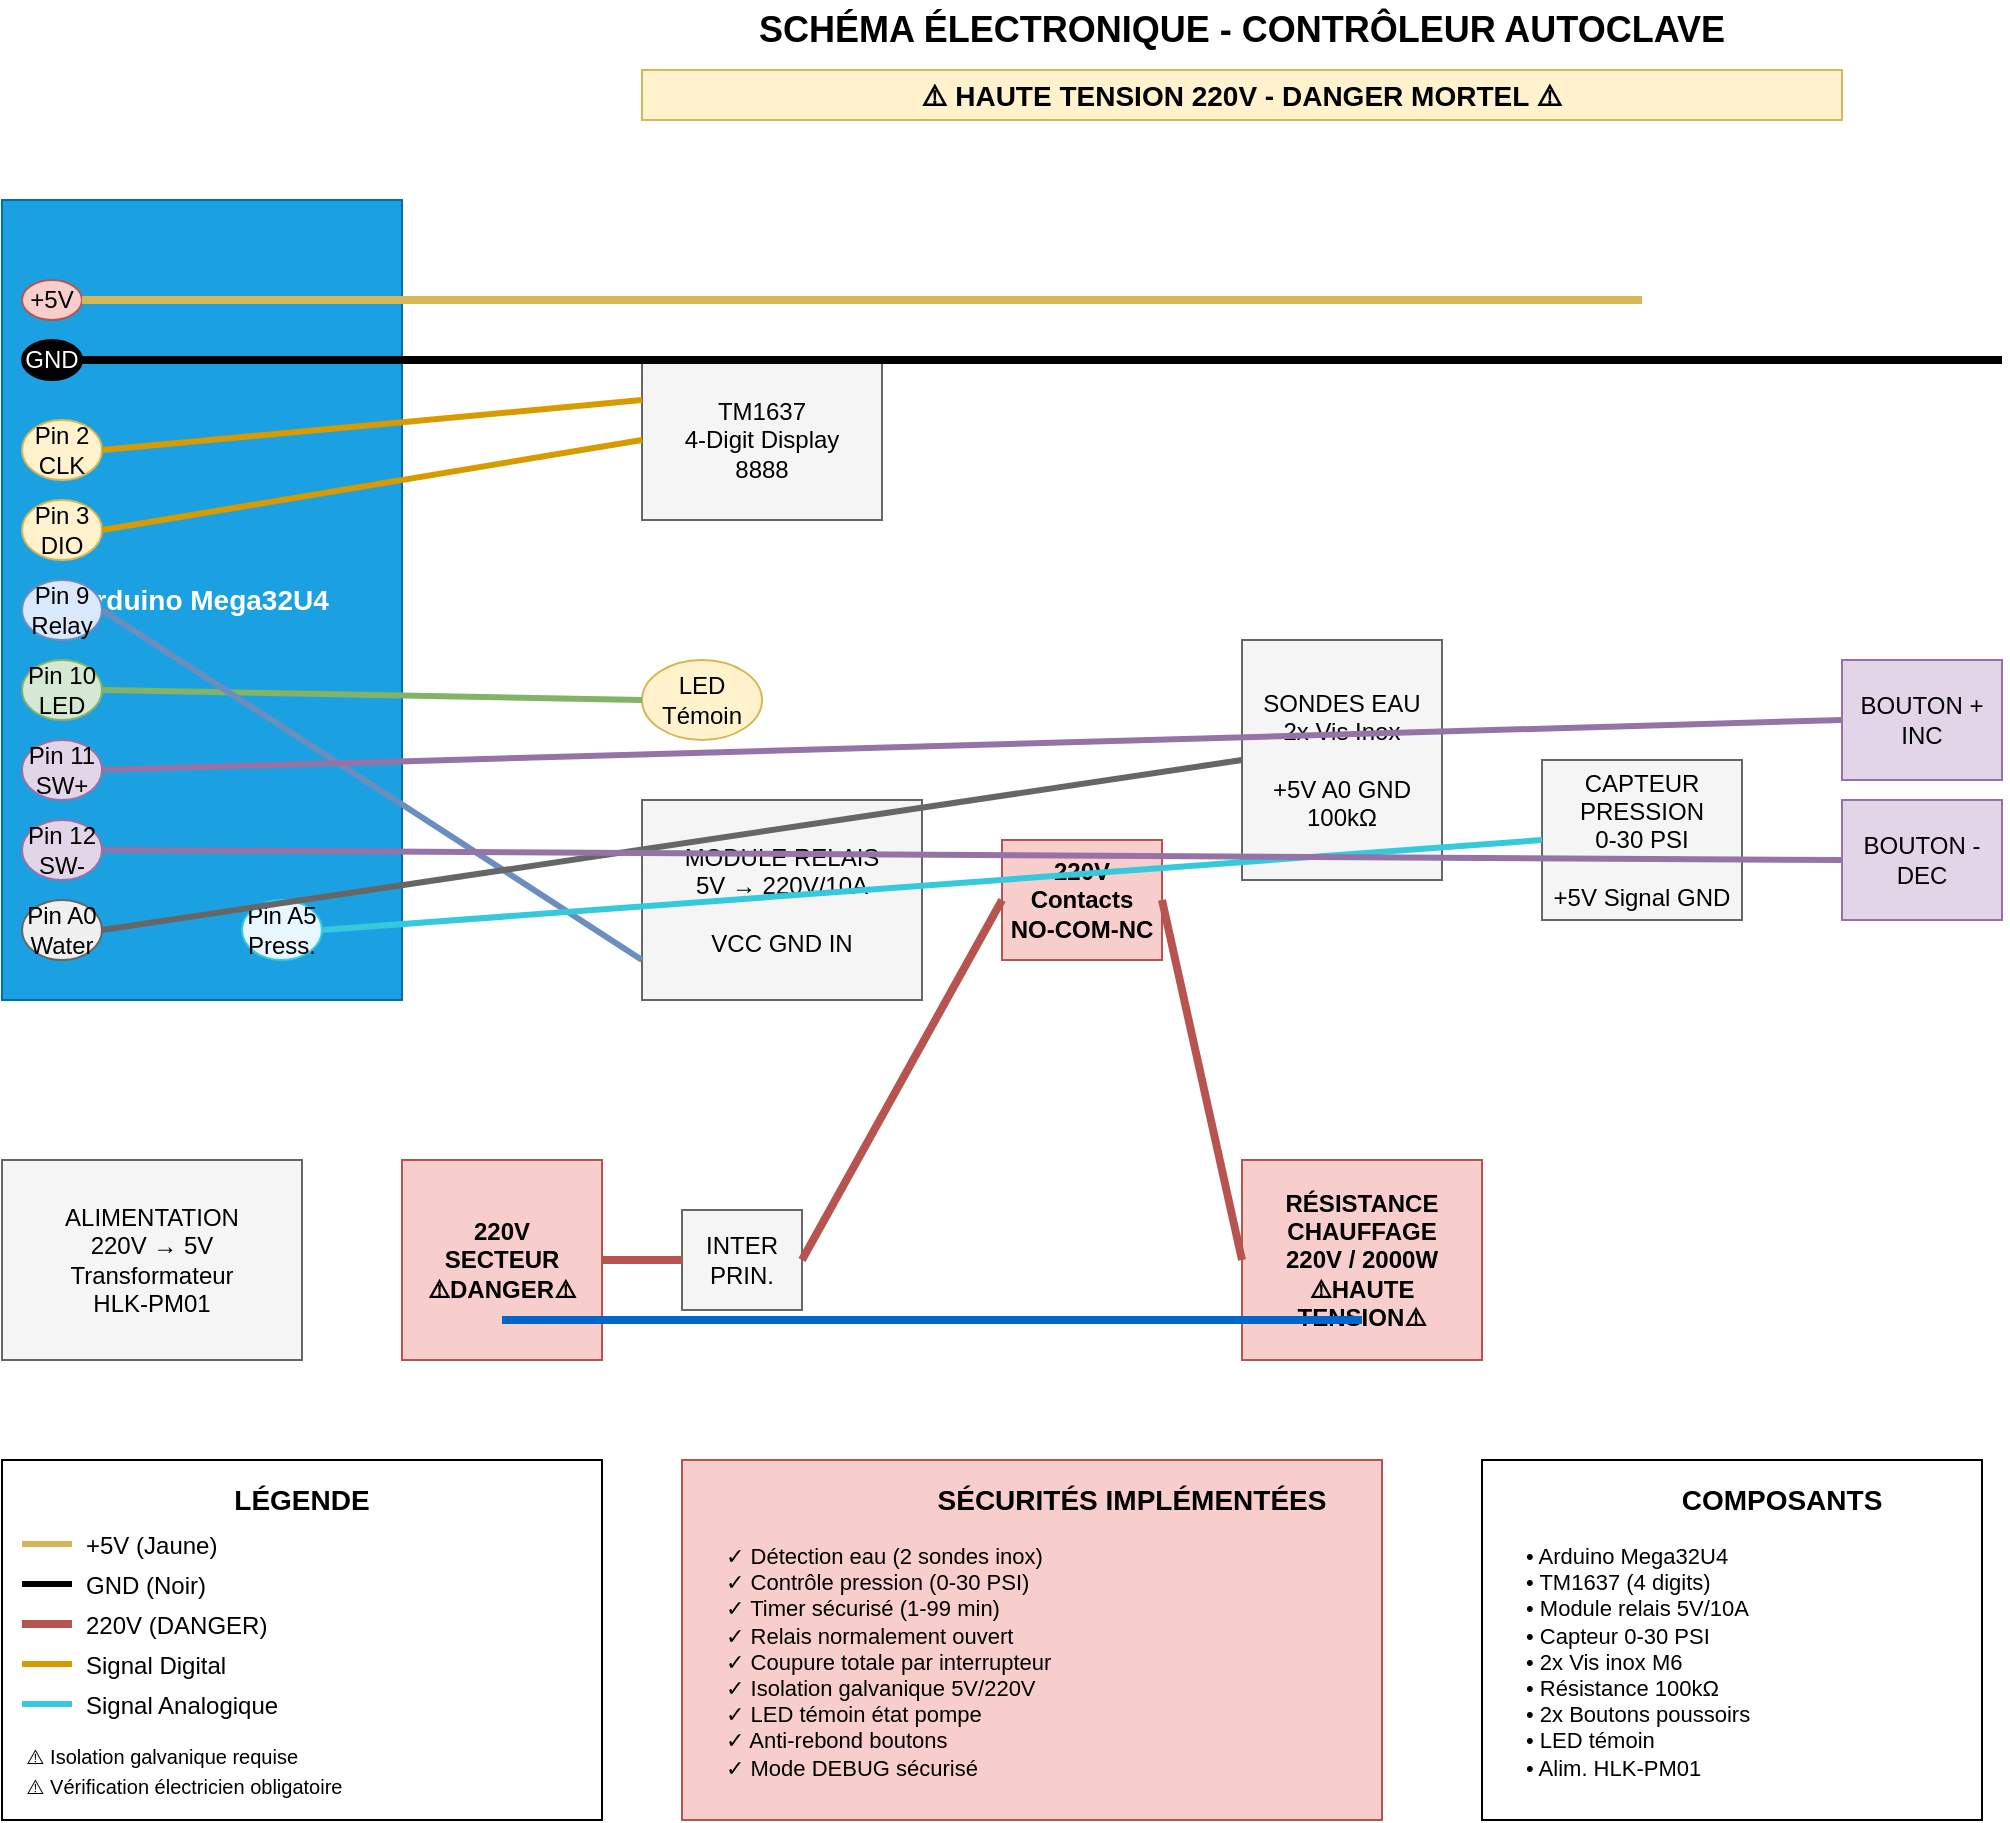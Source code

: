 <?xml version="1.0" encoding="UTF-8"?>
<mxfile version="22.1.16" type="device">
  <diagram id="arduino-autoclave-schema" name="Schéma Électronique Autoclave">
    <mxGraphModel dx="1422" dy="754" grid="1" gridSize="10" guides="1" tooltips="1" connect="1" arrows="1" fold="1" page="1" pageScale="1" pageWidth="1654" pageHeight="1169" math="0" shadow="0">
      <root>
        <mxCell id="0" />
        <mxCell id="1" parent="0" />
        
        <!-- Title -->
        <mxCell id="title" value="SCHÉMA ÉLECTRONIQUE - CONTRÔLEUR AUTOCLAVE" style="text;html=1;strokeColor=none;fillColor=none;align=center;verticalAlign=middle;whiteSpace=wrap;rounded=0;fontSize=18;fontStyle=1" vertex="1" parent="1">
          <mxGeometry x="400" y="20" width="600" height="30" as="geometry" />
        </mxCell>
        
        <mxCell id="warning" value="⚠️ HAUTE TENSION 220V - DANGER MORTEL ⚠️" style="text;html=1;strokeColor=#d6b656;fillColor=#fff2cc;align=center;verticalAlign=middle;whiteSpace=wrap;rounded=0;fontSize=14;fontStyle=1" vertex="1" parent="1">
          <mxGeometry x="400" y="55" width="600" height="25" as="geometry" />
        </mxCell>

        <!-- Arduino Mega32U4 -->
        <mxCell id="arduino" value="Arduino Mega32U4" style="rounded=0;whiteSpace=wrap;html=1;fillColor=#1ba1e2;fontColor=#ffffff;strokeColor=#006EAF;fontSize=14;fontStyle=1" vertex="1" parent="1">
          <mxGeometry x="80" y="120" width="200" height="400" as="geometry" />
        </mxCell>

        <!-- Arduino Pins -->
        <mxCell id="pin_5v" value="+5V" style="ellipse;whiteSpace=wrap;html=1;fillColor=#f8cecc;strokeColor=#b85450;" vertex="1" parent="1">
          <mxGeometry x="90" y="160" width="30" height="20" as="geometry" />
        </mxCell>
        
        <mxCell id="pin_gnd" value="GND" style="ellipse;whiteSpace=wrap;html=1;fillColor=#000000;fontColor=#ffffff;" vertex="1" parent="1">
          <mxGeometry x="90" y="190" width="30" height="20" as="geometry" />
        </mxCell>
        
        <mxCell id="pin_2" value="Pin 2&#xa;CLK" style="ellipse;whiteSpace=wrap;html=1;fillColor=#fff2cc;strokeColor=#d6b656;" vertex="1" parent="1">
          <mxGeometry x="90" y="230" width="40" height="30" as="geometry" />
        </mxCell>
        
        <mxCell id="pin_3" value="Pin 3&#xa;DIO" style="ellipse;whiteSpace=wrap;html=1;fillColor=#fff2cc;strokeColor=#d6b656;" vertex="1" parent="1">
          <mxGeometry x="90" y="270" width="40" height="30" as="geometry" />
        </mxCell>
        
        <mxCell id="pin_9" value="Pin 9&#xa;Relay" style="ellipse;whiteSpace=wrap;html=1;fillColor=#dae8fc;strokeColor=#6c8ebf;" vertex="1" parent="1">
          <mxGeometry x="90" y="310" width="40" height="30" as="geometry" />
        </mxCell>
        
        <mxCell id="pin_10" value="Pin 10&#xa;LED" style="ellipse;whiteSpace=wrap;html=1;fillColor=#d5e8d4;strokeColor=#82b366;" vertex="1" parent="1">
          <mxGeometry x="90" y="350" width="40" height="30" as="geometry" />
        </mxCell>
        
        <mxCell id="pin_11" value="Pin 11&#xa;SW+" style="ellipse;whiteSpace=wrap;html=1;fillColor=#e1d5e7;strokeColor=#9673a6;" vertex="1" parent="1">
          <mxGeometry x="90" y="390" width="40" height="30" as="geometry" />
        </mxCell>
        
        <mxCell id="pin_12" value="Pin 12&#xa;SW-" style="ellipse;whiteSpace=wrap;html=1;fillColor=#e1d5e7;strokeColor=#9673a6;" vertex="1" parent="1">
          <mxGeometry x="90" y="430" width="40" height="30" as="geometry" />
        </mxCell>
        
        <mxCell id="pin_a0" value="Pin A0&#xa;Water" style="ellipse;whiteSpace=wrap;html=1;fillColor=#f0f0f0;strokeColor=#666666;" vertex="1" parent="1">
          <mxGeometry x="90" y="470" width="40" height="30" as="geometry" />
        </mxCell>
        
        <mxCell id="pin_a5" value="Pin A5&#xa;Press." style="ellipse;whiteSpace=wrap;html=1;fillColor=#e6f7ff;strokeColor=#36c9dd;" vertex="1" parent="1">
          <mxGeometry x="200" y="470" width="40" height="30" as="geometry" />
        </mxCell>

        <!-- TM1637 Display -->
        <mxCell id="display" value="TM1637&#xa;4-Digit Display&#xa;8888" style="rounded=0;whiteSpace=wrap;html=1;fillColor=#f5f5f5;strokeColor=#666666;" vertex="1" parent="1">
          <mxGeometry x="400" y="200" width="120" height="80" as="geometry" />
        </mxCell>

        <!-- LED Indicator -->
        <mxCell id="led" value="LED&#xa;Témoin" style="ellipse;whiteSpace=wrap;html=1;fillColor=#fff2cc;strokeColor=#d6b656;" vertex="1" parent="1">
          <mxGeometry x="400" y="350" width="60" height="40" as="geometry" />
        </mxCell>

        <!-- Relay Module -->
        <mxCell id="relay" value="MODULE RELAIS&#xa;5V → 220V/10A&#xa;&#xa;VCC  GND  IN" style="rounded=0;whiteSpace=wrap;html=1;fillColor=#f5f5f5;strokeColor=#666666;" vertex="1" parent="1">
          <mxGeometry x="400" y="420" width="140" height="100" as="geometry" />
        </mxCell>

        <!-- 220V Contacts -->
        <mxCell id="contacts_220v" value="220V&#xa;Contacts&#xa;NO-COM-NC" style="rounded=0;whiteSpace=wrap;html=1;fillColor=#f8cecc;strokeColor=#b85450;fontStyle=1" vertex="1" parent="1">
          <mxGeometry x="580" y="440" width="80" height="60" as="geometry" />
        </mxCell>

        <!-- Water Sensors -->
        <mxCell id="water_sensors" value="SONDES EAU&#xa;2x Vis Inox&#xa;&#xa;+5V  A0  GND&#xa;   100kΩ" style="rounded=0;whiteSpace=wrap;html=1;fillColor=#f5f5f5;strokeColor=#666666;" vertex="1" parent="1">
          <mxGeometry x="700" y="340" width="100" height="120" as="geometry" />
        </mxCell>

        <!-- Pressure Sensor -->
        <mxCell id="pressure_sensor" value="CAPTEUR&#xa;PRESSION&#xa;0-30 PSI&#xa;&#xa;+5V Signal GND" style="rounded=0;whiteSpace=wrap;html=1;fillColor=#f5f5f5;strokeColor=#666666;" vertex="1" parent="1">
          <mxGeometry x="850" y="400" width="100" height="80" as="geometry" />
        </mxCell>

        <!-- Switches -->
        <mxCell id="switch_inc" value="BOUTON +&#xa;INC" style="rounded=0;whiteSpace=wrap;html=1;fillColor=#e1d5e7;strokeColor=#9673a6;" vertex="1" parent="1">
          <mxGeometry x="1000" y="350" width="80" height="60" as="geometry" />
        </mxCell>
        
        <mxCell id="switch_dec" value="BOUTON -&#xa;DEC" style="rounded=0;whiteSpace=wrap;html=1;fillColor=#e1d5e7;strokeColor=#9673a6;" vertex="1" parent="1">
          <mxGeometry x="1000" y="420" width="80" height="60" as="geometry" />
        </mxCell>

        <!-- Power Supply -->
        <mxCell id="power_supply" value="ALIMENTATION&#xa;220V → 5V&#xa;Transformateur&#xa;HLK-PM01" style="rounded=0;whiteSpace=wrap;html=1;fillColor=#f5f5f5;strokeColor=#666666;" vertex="1" parent="1">
          <mxGeometry x="80" y="600" width="150" height="100" as="geometry" />
        </mxCell>

        <!-- 220V Input -->
        <mxCell id="input_220v" value="220V&#xa;SECTEUR&#xa;⚠️DANGER⚠️" style="rounded=0;whiteSpace=wrap;html=1;fillColor=#f8cecc;strokeColor=#b85450;fontStyle=1" vertex="1" parent="1">
          <mxGeometry x="280" y="600" width="100" height="100" as="geometry" />
        </mxCell>

        <!-- Main Switch -->
        <mxCell id="main_switch" value="INTER&#xa;PRIN." style="rounded=0;whiteSpace=wrap;html=1;fillColor=#f5f5f5;strokeColor=#666666;" vertex="1" parent="1">
          <mxGeometry x="420" y="625" width="60" height="50" as="geometry" />
        </mxCell>

        <!-- Heating Element -->
        <mxCell id="heating_element" value="RÉSISTANCE&#xa;CHAUFFAGE&#xa;220V / 2000W&#xa;⚠️HAUTE TENSION⚠️" style="rounded=0;whiteSpace=wrap;html=1;fillColor=#f8cecc;strokeColor=#b85450;fontStyle=1" vertex="1" parent="1">
          <mxGeometry x="700" y="600" width="120" height="100" as="geometry" />
        </mxCell>

        <!-- Connections/Wires -->
        
        <!-- Display connections -->
        <mxCell id="wire_clk" value="" style="endArrow=none;html=1;strokeColor=#d79b00;strokeWidth=3;" edge="1" parent="1">
          <mxGeometry width="50" height="50" relative="1" as="geometry">
            <mxPoint x="130" y="245" as="sourcePoint" />
            <mxPoint x="400" y="220" as="targetPoint" />
          </mxGeometry>
        </mxCell>
        
        <mxCell id="wire_dio" value="" style="endArrow=none;html=1;strokeColor=#d79b00;strokeWidth=3;" edge="1" parent="1">
          <mxGeometry width="50" height="50" relative="1" as="geometry">
            <mxPoint x="130" y="285" as="sourcePoint" />
            <mxPoint x="400" y="240" as="targetPoint" />
          </mxGeometry>
        </mxCell>

        <!-- LED connection -->
        <mxCell id="wire_led" value="" style="endArrow=none;html=1;strokeColor=#82b366;strokeWidth=3;" edge="1" parent="1">
          <mxGeometry width="50" height="50" relative="1" as="geometry">
            <mxPoint x="130" y="365" as="sourcePoint" />
            <mxPoint x="400" y="370" as="targetPoint" />
          </mxGeometry>
        </mxCell>

        <!-- Relay connection -->
        <mxCell id="wire_relay" value="" style="endArrow=none;html=1;strokeColor=#6c8ebf;strokeWidth=3;" edge="1" parent="1">
          <mxGeometry width="50" height="50" relative="1" as="geometry">
            <mxPoint x="130" y="325" as="sourcePoint" />
            <mxPoint x="400" y="500" as="targetPoint" />
          </mxGeometry>
        </mxCell>

        <!-- Water sensor connection -->
        <mxCell id="wire_water" value="" style="endArrow=none;html=1;strokeColor=#666666;strokeWidth=3;" edge="1" parent="1">
          <mxGeometry width="50" height="50" relative="1" as="geometry">
            <mxPoint x="130" y="485" as="sourcePoint" />
            <mxPoint x="700" y="400" as="targetPoint" />
          </mxGeometry>
        </mxCell>

        <!-- Pressure sensor connection -->
        <mxCell id="wire_pressure" value="" style="endArrow=none;html=1;strokeColor=#36c9dd;strokeWidth=3;" edge="1" parent="1">
          <mxGeometry width="50" height="50" relative="1" as="geometry">
            <mxPoint x="240" y="485" as="sourcePoint" />
            <mxPoint x="850" y="440" as="targetPoint" />
          </mxGeometry>
        </mxCell>

        <!-- Switch connections -->
        <mxCell id="wire_sw_inc" value="" style="endArrow=none;html=1;strokeColor=#9673a6;strokeWidth=3;" edge="1" parent="1">
          <mxGeometry width="50" height="50" relative="1" as="geometry">
            <mxPoint x="130" y="405" as="sourcePoint" />
            <mxPoint x="1000" y="380" as="targetPoint" />
          </mxGeometry>
        </mxCell>
        
        <mxCell id="wire_sw_dec" value="" style="endArrow=none;html=1;strokeColor=#9673a6;strokeWidth=3;" edge="1" parent="1">
          <mxGeometry width="50" height="50" relative="1" as="geometry">
            <mxPoint x="130" y="445" as="sourcePoint" />
            <mxPoint x="1000" y="450" as="targetPoint" />
          </mxGeometry>
        </mxCell>

        <!-- 220V high voltage connections -->
        <mxCell id="wire_220v_1" value="" style="endArrow=none;html=1;strokeColor=#b85450;strokeWidth=4;" edge="1" parent="1">
          <mxGeometry width="50" height="50" relative="1" as="geometry">
            <mxPoint x="380" y="650" as="sourcePoint" />
            <mxPoint x="420" y="650" as="targetPoint" />
          </mxGeometry>
        </mxCell>
        
        <mxCell id="wire_220v_2" value="" style="endArrow=none;html=1;strokeColor=#b85450;strokeWidth=4;" edge="1" parent="1">
          <mxGeometry width="50" height="50" relative="1" as="geometry">
            <mxPoint x="480" y="650" as="sourcePoint" />
            <mxPoint x="580" y="470" as="targetPoint" />
          </mxGeometry>
        </mxCell>
        
        <mxCell id="wire_220v_3" value="" style="endArrow=none;html=1;strokeColor=#b85450;strokeWidth=4;" edge="1" parent="1">
          <mxGeometry width="50" height="50" relative="1" as="geometry">
            <mxPoint x="660" y="470" as="sourcePoint" />
            <mxPoint x="700" y="650" as="targetPoint" />
          </mxGeometry>
        </mxCell>

        <!-- Neutral line -->
        <mxCell id="wire_neutral" value="" style="endArrow=none;html=1;strokeColor=#0066cc;strokeWidth=4;" edge="1" parent="1">
          <mxGeometry width="50" height="50" relative="1" as="geometry">
            <mxPoint x="330" y="680" as="sourcePoint" />
            <mxPoint x="760" y="680" as="targetPoint" />
          </mxGeometry>
        </mxCell>

        <!-- Power bus +5V -->
        <mxCell id="power_bus" value="" style="endArrow=none;html=1;strokeColor=#d6b656;strokeWidth=4;" edge="1" parent="1">
          <mxGeometry width="50" height="50" relative="1" as="geometry">
            <mxPoint x="120" y="170" as="sourcePoint" />
            <mxPoint x="900" y="170" as="targetPoint" />
          </mxGeometry>
        </mxCell>

        <!-- Ground bus -->
        <mxCell id="ground_bus" value="" style="endArrow=none;html=1;strokeColor=#000000;strokeWidth=4;" edge="1" parent="1">
          <mxGeometry width="50" height="50" relative="1" as="geometry">
            <mxPoint x="120" y="200" as="sourcePoint" />
            <mxPoint x="1080" y="200" as="targetPoint" />
          </mxGeometry>
        </mxCell>

        <!-- Legend -->
        <mxCell id="legend_box" value="" style="rounded=0;whiteSpace=wrap;html=1;fillColor=#ffffff;strokeColor=#000000;" vertex="1" parent="1">
          <mxGeometry x="80" y="750" width="300" height="180" as="geometry" />
        </mxCell>
        
        <mxCell id="legend_title" value="LÉGENDE" style="text;html=1;strokeColor=none;fillColor=none;align=center;verticalAlign=middle;whiteSpace=wrap;rounded=0;fontSize=14;fontStyle=1" vertex="1" parent="1">
          <mxGeometry x="180" y="760" width="100" height="20" as="geometry" />
        </mxCell>
        
        <mxCell id="legend_5v" value="+5V (Jaune)" style="text;html=1;strokeColor=none;fillColor=none;align=left;verticalAlign=middle;whiteSpace=wrap;rounded=0;" vertex="1" parent="1">
          <mxGeometry x="120" y="785" width="100" height="15" as="geometry" />
        </mxCell>
        
        <mxCell id="legend_5v_line" value="" style="endArrow=none;html=1;strokeColor=#d6b656;strokeWidth=3;" edge="1" parent="1">
          <mxGeometry width="50" height="50" relative="1" as="geometry">
            <mxPoint x="90" y="792" as="sourcePoint" />
            <mxPoint x="115" y="792" as="targetPoint" />
          </mxGeometry>
        </mxCell>
        
        <mxCell id="legend_gnd" value="GND (Noir)" style="text;html=1;strokeColor=none;fillColor=none;align=left;verticalAlign=middle;whiteSpace=wrap;rounded=0;" vertex="1" parent="1">
          <mxGeometry x="120" y="805" width="100" height="15" as="geometry" />
        </mxCell>
        
        <mxCell id="legend_gnd_line" value="" style="endArrow=none;html=1;strokeColor=#000000;strokeWidth=3;" edge="1" parent="1">
          <mxGeometry width="50" height="50" relative="1" as="geometry">
            <mxPoint x="90" y="812" as="sourcePoint" />
            <mxPoint x="115" y="812" as="targetPoint" />
          </mxGeometry>
        </mxCell>
        
        <mxCell id="legend_220v" value="220V (DANGER)" style="text;html=1;strokeColor=none;fillColor=none;align=left;verticalAlign=middle;whiteSpace=wrap;rounded=0;" vertex="1" parent="1">
          <mxGeometry x="120" y="825" width="100" height="15" as="geometry" />
        </mxCell>
        
        <mxCell id="legend_220v_line" value="" style="endArrow=none;html=1;strokeColor=#b85450;strokeWidth=4;" edge="1" parent="1">
          <mxGeometry width="50" height="50" relative="1" as="geometry">
            <mxPoint x="90" y="832" as="sourcePoint" />
            <mxPoint x="115" y="832" as="targetPoint" />
          </mxGeometry>
        </mxCell>
        
        <mxCell id="legend_digital" value="Signal Digital" style="text;html=1;strokeColor=none;fillColor=none;align=left;verticalAlign=middle;whiteSpace=wrap;rounded=0;" vertex="1" parent="1">
          <mxGeometry x="120" y="845" width="100" height="15" as="geometry" />
        </mxCell>
        
        <mxCell id="legend_digital_line" value="" style="endArrow=none;html=1;strokeColor=#d79b00;strokeWidth=3;" edge="1" parent="1">
          <mxGeometry width="50" height="50" relative="1" as="geometry">
            <mxPoint x="90" y="852" as="sourcePoint" />
            <mxPoint x="115" y="852" as="targetPoint" />
          </mxGeometry>
        </mxCell>
        
        <mxCell id="legend_analog" value="Signal Analogique" style="text;html=1;strokeColor=none;fillColor=none;align=left;verticalAlign=middle;whiteSpace=wrap;rounded=0;" vertex="1" parent="1">
          <mxGeometry x="120" y="865" width="120" height="15" as="geometry" />
        </mxCell>
        
        <mxCell id="legend_analog_line" value="" style="endArrow=none;html=1;strokeColor=#36c9dd;strokeWidth=3;" edge="1" parent="1">
          <mxGeometry width="50" height="50" relative="1" as="geometry">
            <mxPoint x="90" y="872" as="sourcePoint" />
            <mxPoint x="115" y="872" as="targetPoint" />
          </mxGeometry>
        </mxCell>
        
        <mxCell id="legend_warning1" value="⚠️ Isolation galvanique requise" style="text;html=1;strokeColor=none;fillColor=none;align=left;verticalAlign=middle;whiteSpace=wrap;rounded=0;fontSize=10;" vertex="1" parent="1">
          <mxGeometry x="90" y="890" width="180" height="15" as="geometry" />
        </mxCell>
        
        <mxCell id="legend_warning2" value="⚠️ Vérification électricien obligatoire" style="text;html=1;strokeColor=none;fillColor=none;align=left;verticalAlign=middle;whiteSpace=wrap;rounded=0;fontSize=10;" vertex="1" parent="1">
          <mxGeometry x="90" y="905" width="200" height="15" as="geometry" />
        </mxCell>

        <!-- Safety Notes -->
        <mxCell id="safety_box" value="" style="rounded=0;whiteSpace=wrap;html=1;fillColor=#f8cecc;strokeColor=#b85450;" vertex="1" parent="1">
          <mxGeometry x="420" y="750" width="350" height="180" as="geometry" />
        </mxCell>
        
        <mxCell id="safety_title" value="SÉCURITÉS IMPLÉMENTÉES" style="text;html=1;strokeColor=none;fillColor=none;align=center;verticalAlign=middle;whiteSpace=wrap;rounded=0;fontSize=14;fontStyle=1" vertex="1" parent="1">
          <mxGeometry x="545" y="760" width="200" height="20" as="geometry" />
        </mxCell>
        
        <mxCell id="safety_list" value="✓ Détection eau (2 sondes inox)&#xa;✓ Contrôle pression (0-30 PSI)&#xa;✓ Timer sécurisé (1-99 min)&#xa;✓ Relais normalement ouvert&#xa;✓ Coupure totale par interrupteur&#xa;✓ Isolation galvanique 5V/220V&#xa;✓ LED témoin état pompe&#xa;✓ Anti-rebond boutons&#xa;✓ Mode DEBUG sécurisé" style="text;html=1;strokeColor=none;fillColor=none;align=left;verticalAlign=top;whiteSpace=wrap;rounded=0;fontSize=11;" vertex="1" parent="1">
          <mxGeometry x="440" y="785" width="310" height="135" as="geometry" />
        </mxCell>

        <!-- Components List -->
        <mxCell id="components_box" value="" style="rounded=0;whiteSpace=wrap;html=1;fillColor=#ffffff;strokeColor=#000000;" vertex="1" parent="1">
          <mxGeometry x="820" y="750" width="250" height="180" as="geometry" />
        </mxCell>
        
        <mxCell id="components_title" value="COMPOSANTS" style="text;html=1;strokeColor=none;fillColor=none;align=center;verticalAlign=middle;whiteSpace=wrap;rounded=0;fontSize=14;fontStyle=1" vertex="1" parent="1">
          <mxGeometry x="920" y="760" width="100" height="20" as="geometry" />
        </mxCell>
        
        <mxCell id="components_list" value="• Arduino Mega32U4&#xa;• TM1637 (4 digits)&#xa;• Module relais 5V/10A&#xa;• Capteur 0-30 PSI&#xa;• 2x Vis inox M6&#xa;• Résistance 100kΩ&#xa;• 2x Boutons poussoirs&#xa;• LED témoin&#xa;• Alim. HLK-PM01" style="text;html=1;strokeColor=none;fillColor=none;align=left;verticalAlign=top;whiteSpace=wrap;rounded=0;fontSize=11;" vertex="1" parent="1">
          <mxGeometry x="840" y="785" width="210" height="135" as="geometry" />
        </mxCell>

      </root>
    </mxGraphModel>
  </diagram>
</mxfile>